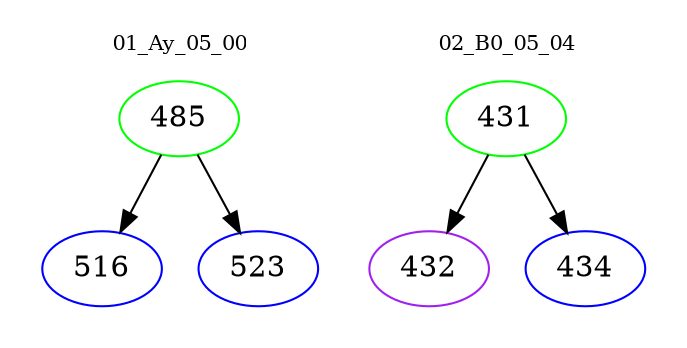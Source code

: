 digraph{
subgraph cluster_0 {
color = white
label = "01_Ay_05_00";
fontsize=10;
T0_485 [label="485", color="green"]
T0_485 -> T0_516 [color="black"]
T0_516 [label="516", color="blue"]
T0_485 -> T0_523 [color="black"]
T0_523 [label="523", color="blue"]
}
subgraph cluster_1 {
color = white
label = "02_B0_05_04";
fontsize=10;
T1_431 [label="431", color="green"]
T1_431 -> T1_432 [color="black"]
T1_432 [label="432", color="purple"]
T1_431 -> T1_434 [color="black"]
T1_434 [label="434", color="blue"]
}
}
